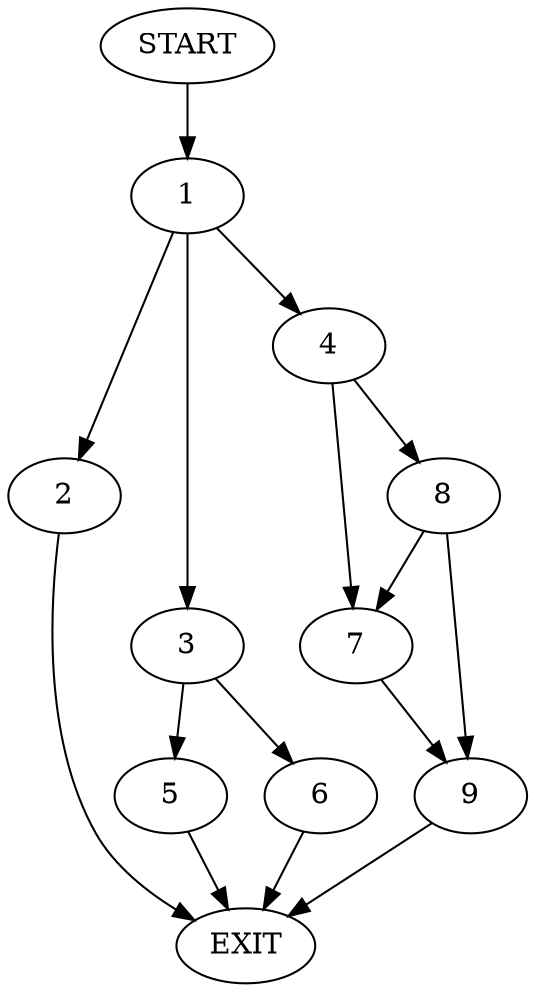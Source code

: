 digraph {
0 [label="START"]
10 [label="EXIT"]
0 -> 1
1 -> 2
1 -> 3
1 -> 4
3 -> 5
3 -> 6
4 -> 7
4 -> 8
2 -> 10
6 -> 10
5 -> 10
8 -> 9
8 -> 7
7 -> 9
9 -> 10
}
